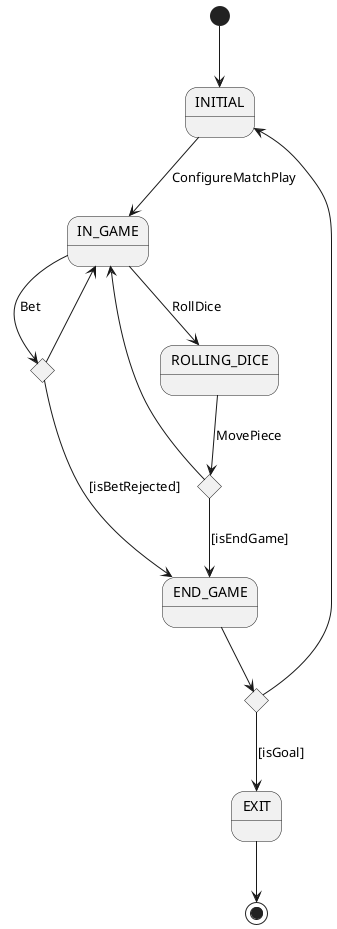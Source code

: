 @startuml contexto
state INITIAL
state IN_GAME
state ROLLING_DICE
state END_GAME
state EXIT
state if_end_game <<choice>>
state if_is_goal <<choice>>
state if_bet_rejected <<choice>>

[*] --> INITIAL
INITIAL --> IN_GAME: ConfigureMatchPlay
ROLLING_DICE --> if_end_game: MovePiece
IN_GAME --> ROLLING_DICE: RollDice
IN_GAME --> if_bet_rejected: Bet
if_bet_rejected --> IN_GAME
if_bet_rejected --> END_GAME: [isBetRejected]
if_end_game --> END_GAME: [isEndGame]
if_end_game --> IN_GAME
END_GAME --> if_is_goal
if_is_goal --> INITIAL
if_is_goal --> EXIT: [isGoal]
EXIT --> [*]
@enduml